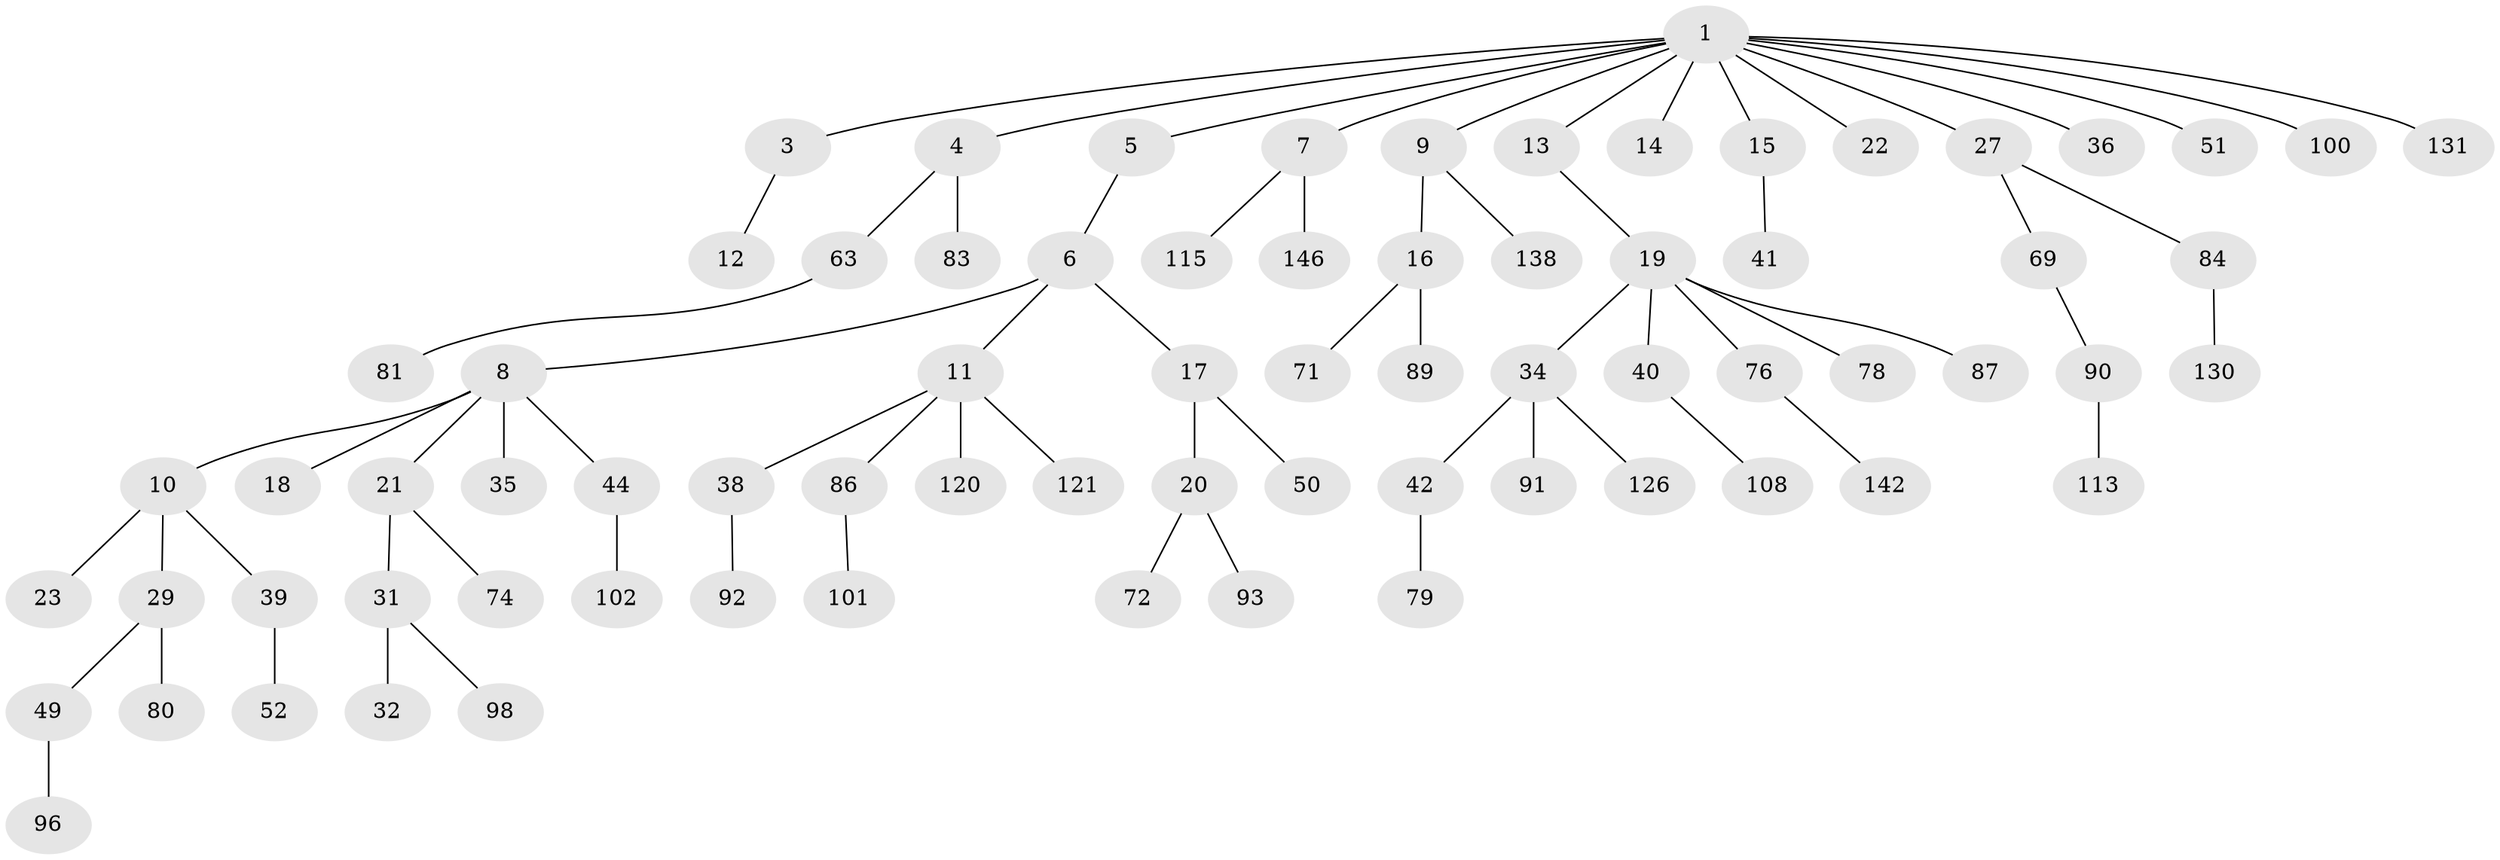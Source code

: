 // original degree distribution, {8: 0.013513513513513514, 2: 0.24324324324324326, 3: 0.10135135135135136, 4: 0.08783783783783784, 6: 0.02027027027027027, 5: 0.02027027027027027, 1: 0.5135135135135135}
// Generated by graph-tools (version 1.1) at 2025/15/03/09/25 04:15:24]
// undirected, 74 vertices, 73 edges
graph export_dot {
graph [start="1"]
  node [color=gray90,style=filled];
  1 [super="+2"];
  3;
  4;
  5;
  6;
  7 [super="+67"];
  8;
  9;
  10;
  11;
  12;
  13 [super="+124"];
  14;
  15;
  16 [super="+37"];
  17 [super="+62+28"];
  18;
  19 [super="+24+53+61"];
  20 [super="+25"];
  21 [super="+45+106+26+82+46"];
  22;
  23 [super="+43+77+58+57"];
  27 [super="+73"];
  29 [super="+30+60+147+105"];
  31 [super="+33+66"];
  32;
  34;
  35 [super="+148+48+55"];
  36 [super="+68"];
  38 [super="+47+123"];
  39;
  40 [super="+95+65"];
  41 [super="+88+94"];
  42 [super="+54+125"];
  44;
  49 [super="+110"];
  50;
  51;
  52;
  63;
  69 [super="+99"];
  71 [super="+111"];
  72;
  74;
  76;
  78;
  79 [super="+137"];
  80;
  81;
  83;
  84;
  86;
  87;
  89;
  90;
  91;
  92;
  93;
  96;
  98;
  100 [super="+140"];
  101;
  102;
  108 [super="+114"];
  113 [super="+118"];
  115;
  120;
  121 [super="+135"];
  126;
  130;
  131;
  138;
  142;
  146;
  1 -- 4;
  1 -- 7;
  1 -- 13;
  1 -- 14;
  1 -- 27;
  1 -- 36;
  1 -- 51;
  1 -- 3;
  1 -- 100;
  1 -- 5;
  1 -- 131;
  1 -- 9;
  1 -- 15;
  1 -- 22;
  3 -- 12;
  4 -- 63;
  4 -- 83;
  5 -- 6;
  6 -- 8;
  6 -- 11;
  6 -- 17;
  7 -- 115;
  7 -- 146;
  8 -- 10;
  8 -- 18;
  8 -- 21;
  8 -- 35;
  8 -- 44;
  9 -- 16;
  9 -- 138;
  10 -- 23;
  10 -- 29;
  10 -- 39;
  11 -- 38;
  11 -- 86;
  11 -- 120;
  11 -- 121;
  13 -- 19;
  15 -- 41;
  16 -- 71;
  16 -- 89;
  17 -- 20;
  17 -- 50;
  19 -- 40;
  19 -- 34;
  19 -- 76;
  19 -- 78;
  19 -- 87;
  20 -- 72;
  20 -- 93;
  21 -- 74;
  21 -- 31;
  27 -- 69;
  27 -- 84;
  29 -- 49;
  29 -- 80;
  31 -- 32;
  31 -- 98;
  34 -- 42;
  34 -- 91;
  34 -- 126;
  38 -- 92;
  39 -- 52;
  40 -- 108;
  42 -- 79;
  44 -- 102;
  49 -- 96;
  63 -- 81;
  69 -- 90;
  76 -- 142;
  84 -- 130;
  86 -- 101;
  90 -- 113;
}
